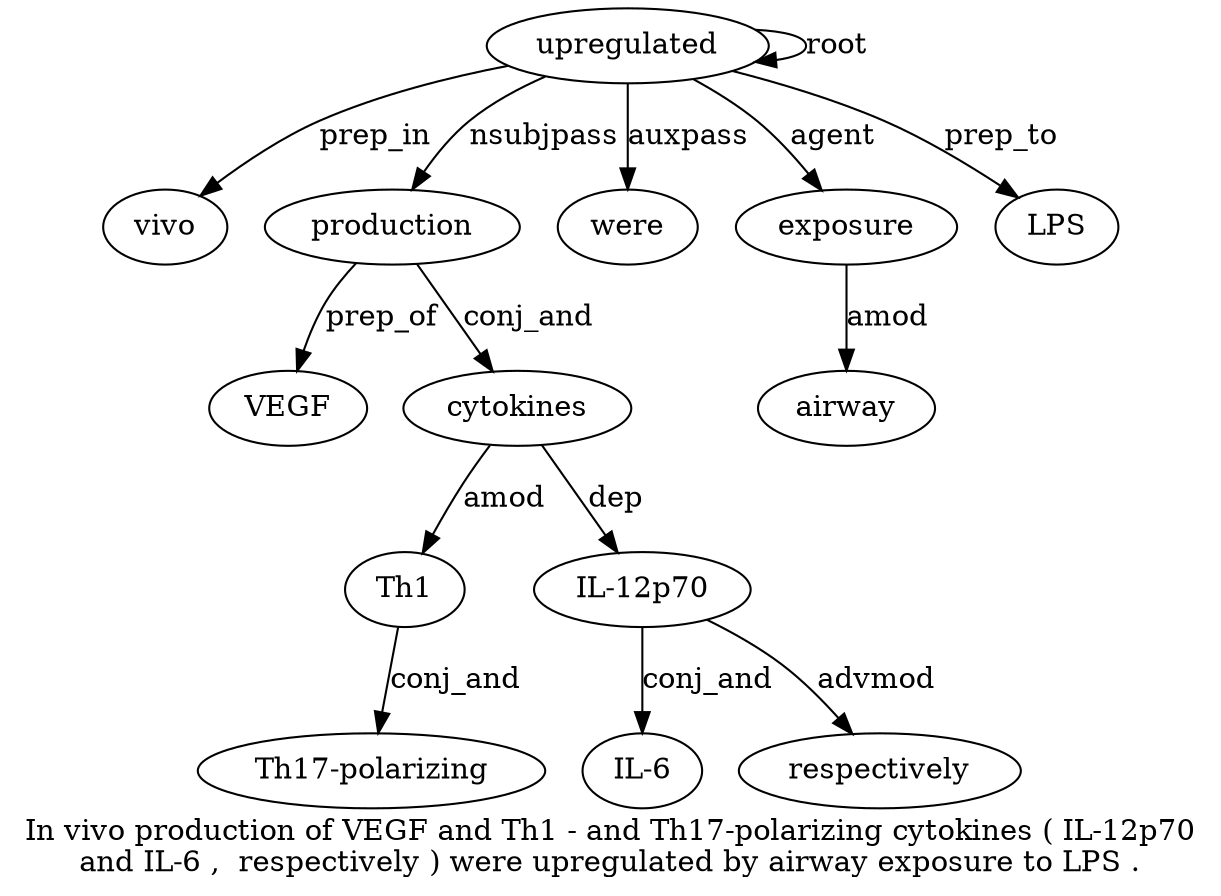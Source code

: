 digraph "In vivo production of VEGF and Th1 - and Th17-polarizing cytokines ( IL-12p70 and IL-6 ,  respectively ) were upregulated by airway exposure to LPS ." {
label="In vivo production of VEGF and Th1 - and Th17-polarizing cytokines ( IL-12p70
and IL-6 ,  respectively ) were upregulated by airway exposure to LPS .";
upregulated20 [style=filled, fillcolor=white, label=upregulated];
vivo2 [style=filled, fillcolor=white, label=vivo];
upregulated20 -> vivo2  [label=prep_in];
production3 [style=filled, fillcolor=white, label=production];
upregulated20 -> production3  [label=nsubjpass];
VEGF5 [style=filled, fillcolor=white, label=VEGF];
production3 -> VEGF5  [label=prep_of];
cytokines11 [style=filled, fillcolor=white, label=cytokines];
Th17 [style=filled, fillcolor=white, label=Th1];
cytokines11 -> Th17  [label=amod];
"Th17-polarizing0" [style=filled, fillcolor=white, label="Th17-polarizing"];
Th17 -> "Th17-polarizing0"  [label=conj_and];
production3 -> cytokines11  [label=conj_and];
"IL-12p703" [style=filled, fillcolor=white, label="IL-12p70"];
cytokines11 -> "IL-12p703"  [label=dep];
"IL-615" [style=filled, fillcolor=white, label="IL-6"];
"IL-12p703" -> "IL-615"  [label=conj_and];
respectively17 [style=filled, fillcolor=white, label=respectively];
"IL-12p703" -> respectively17  [label=advmod];
were19 [style=filled, fillcolor=white, label=were];
upregulated20 -> were19  [label=auxpass];
upregulated20 -> upregulated20  [label=root];
exposure23 [style=filled, fillcolor=white, label=exposure];
airway22 [style=filled, fillcolor=white, label=airway];
exposure23 -> airway22  [label=amod];
upregulated20 -> exposure23  [label=agent];
LPS25 [style=filled, fillcolor=white, label=LPS];
upregulated20 -> LPS25  [label=prep_to];
}

